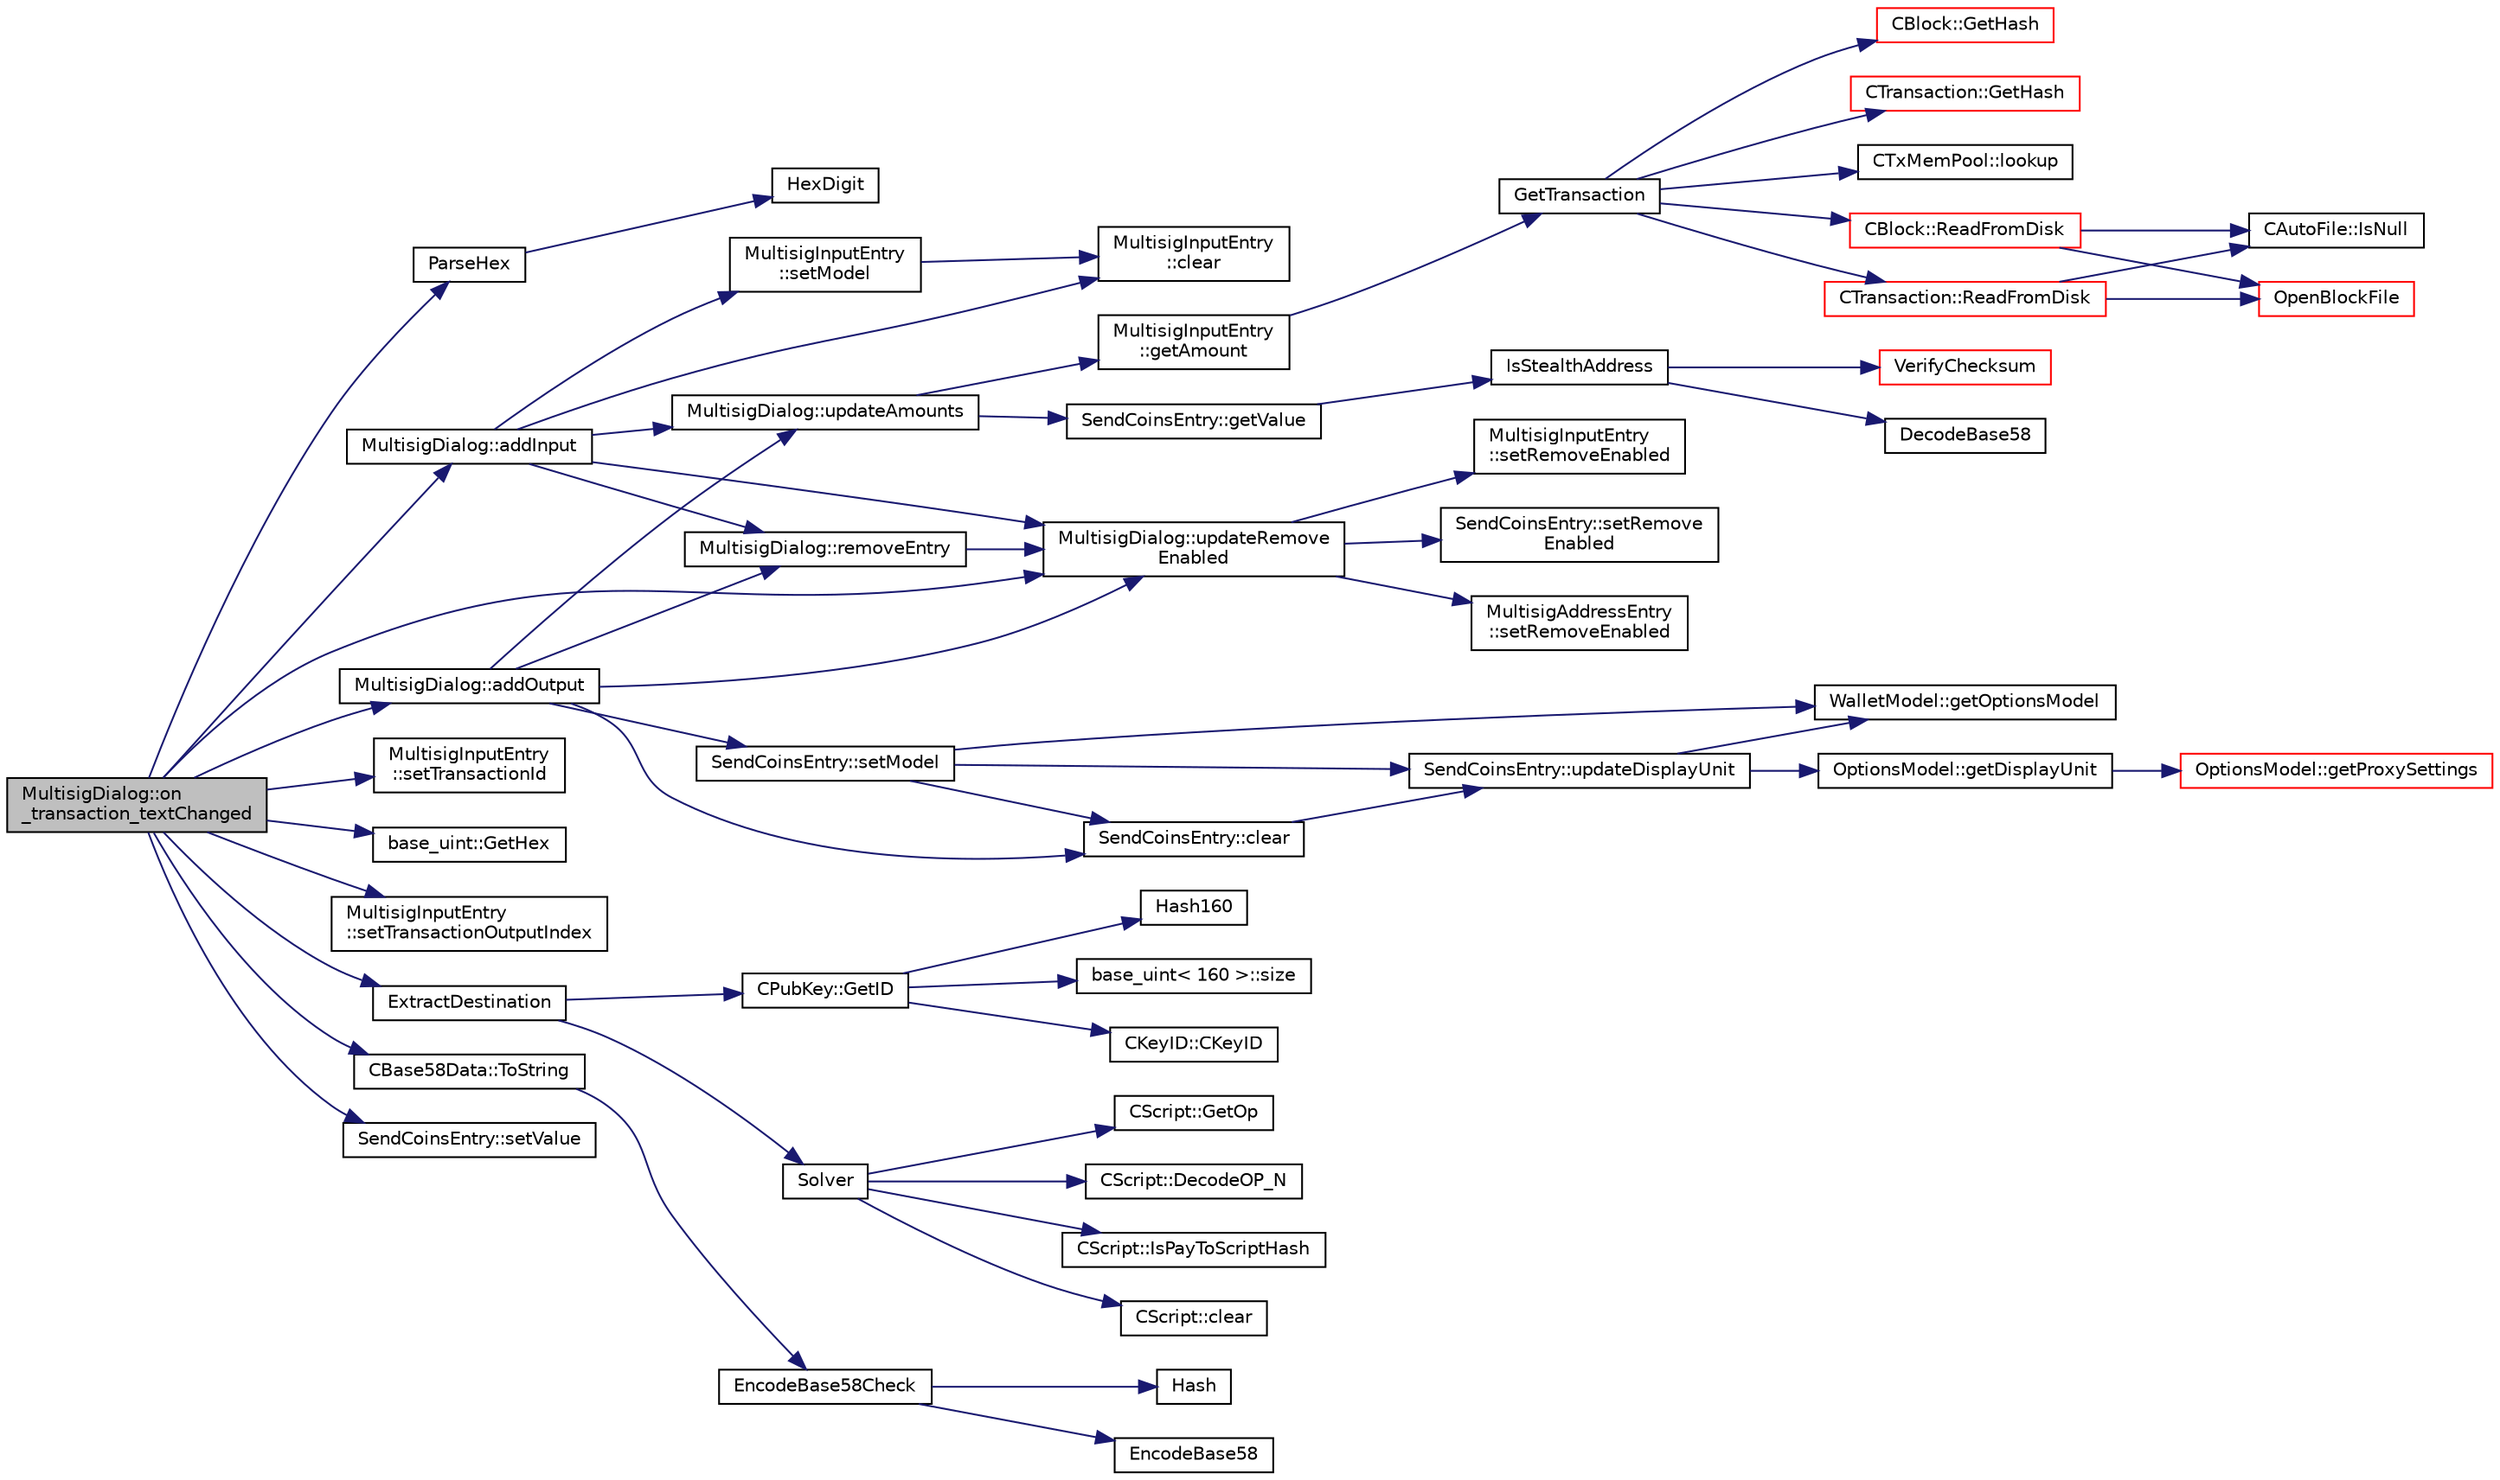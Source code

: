 digraph "MultisigDialog::on_transaction_textChanged"
{
  edge [fontname="Helvetica",fontsize="10",labelfontname="Helvetica",labelfontsize="10"];
  node [fontname="Helvetica",fontsize="10",shape=record];
  rankdir="LR";
  Node561 [label="MultisigDialog::on\l_transaction_textChanged",height=0.2,width=0.4,color="black", fillcolor="grey75", style="filled", fontcolor="black"];
  Node561 -> Node562 [color="midnightblue",fontsize="10",style="solid",fontname="Helvetica"];
  Node562 [label="ParseHex",height=0.2,width=0.4,color="black", fillcolor="white", style="filled",URL="$df/d2d/util_8cpp.html#abea395175fbc4a788ed0f0a41710b8a7"];
  Node562 -> Node563 [color="midnightblue",fontsize="10",style="solid",fontname="Helvetica"];
  Node563 [label="HexDigit",height=0.2,width=0.4,color="black", fillcolor="white", style="filled",URL="$df/d2d/util_8cpp.html#aa59e8a8c5a39cb5041f93bb95dd02119"];
  Node561 -> Node564 [color="midnightblue",fontsize="10",style="solid",fontname="Helvetica"];
  Node564 [label="MultisigDialog::addInput",height=0.2,width=0.4,color="black", fillcolor="white", style="filled",URL="$d4/df4/class_multisig_dialog.html#a52e84a493f932da1e9e40b4c90d4e35a"];
  Node564 -> Node565 [color="midnightblue",fontsize="10",style="solid",fontname="Helvetica"];
  Node565 [label="MultisigInputEntry\l::setModel",height=0.2,width=0.4,color="black", fillcolor="white", style="filled",URL="$d9/d3d/class_multisig_input_entry.html#a2a75533b3c1f80ccde79ea5c31d806a8"];
  Node565 -> Node566 [color="midnightblue",fontsize="10",style="solid",fontname="Helvetica"];
  Node566 [label="MultisigInputEntry\l::clear",height=0.2,width=0.4,color="black", fillcolor="white", style="filled",URL="$d9/d3d/class_multisig_input_entry.html#a4e2c13566a3516c12641e805ed7849f8"];
  Node564 -> Node567 [color="midnightblue",fontsize="10",style="solid",fontname="Helvetica"];
  Node567 [label="MultisigDialog::removeEntry",height=0.2,width=0.4,color="black", fillcolor="white", style="filled",URL="$d4/df4/class_multisig_dialog.html#a6b2655facc9622e9d51508f355f165a2"];
  Node567 -> Node568 [color="midnightblue",fontsize="10",style="solid",fontname="Helvetica"];
  Node568 [label="MultisigDialog::updateRemove\lEnabled",height=0.2,width=0.4,color="black", fillcolor="white", style="filled",URL="$d4/df4/class_multisig_dialog.html#aa55e13d412a57d647f301a0269b11c6c"];
  Node568 -> Node569 [color="midnightblue",fontsize="10",style="solid",fontname="Helvetica"];
  Node569 [label="MultisigAddressEntry\l::setRemoveEnabled",height=0.2,width=0.4,color="black", fillcolor="white", style="filled",URL="$da/d39/class_multisig_address_entry.html#a79381bb67358d5844120953a5889ec22"];
  Node568 -> Node570 [color="midnightblue",fontsize="10",style="solid",fontname="Helvetica"];
  Node570 [label="MultisigInputEntry\l::setRemoveEnabled",height=0.2,width=0.4,color="black", fillcolor="white", style="filled",URL="$d9/d3d/class_multisig_input_entry.html#a5730cbfd36bf7c2535d805bfaff36349"];
  Node568 -> Node571 [color="midnightblue",fontsize="10",style="solid",fontname="Helvetica"];
  Node571 [label="SendCoinsEntry::setRemove\lEnabled",height=0.2,width=0.4,color="black", fillcolor="white", style="filled",URL="$d0/dbc/class_send_coins_entry.html#ab4a8df95b2081b2c7c7cf40bebbcea5c"];
  Node564 -> Node572 [color="midnightblue",fontsize="10",style="solid",fontname="Helvetica"];
  Node572 [label="MultisigDialog::updateAmounts",height=0.2,width=0.4,color="black", fillcolor="white", style="filled",URL="$d4/df4/class_multisig_dialog.html#a379a982d66b016e0e6f43a6d7dc8527a"];
  Node572 -> Node573 [color="midnightblue",fontsize="10",style="solid",fontname="Helvetica"];
  Node573 [label="MultisigInputEntry\l::getAmount",height=0.2,width=0.4,color="black", fillcolor="white", style="filled",URL="$d9/d3d/class_multisig_input_entry.html#a0b0e1379adc39ad68ab4a69b428a58f1"];
  Node573 -> Node574 [color="midnightblue",fontsize="10",style="solid",fontname="Helvetica"];
  Node574 [label="GetTransaction",height=0.2,width=0.4,color="black", fillcolor="white", style="filled",URL="$df/d0a/main_8cpp.html#a7d2a4633e4e0e8e4cb9c881d45a496b5"];
  Node574 -> Node575 [color="midnightblue",fontsize="10",style="solid",fontname="Helvetica"];
  Node575 [label="CTxMemPool::lookup",height=0.2,width=0.4,color="black", fillcolor="white", style="filled",URL="$db/d98/class_c_tx_mem_pool.html#ad6d9966cdeb4b6586f7186e709b4e77e"];
  Node574 -> Node576 [color="midnightblue",fontsize="10",style="solid",fontname="Helvetica"];
  Node576 [label="CTransaction::ReadFromDisk",height=0.2,width=0.4,color="red", fillcolor="white", style="filled",URL="$df/d43/class_c_transaction.html#ad9d526afecbd816c385343f60c5352fd"];
  Node576 -> Node577 [color="midnightblue",fontsize="10",style="solid",fontname="Helvetica"];
  Node577 [label="OpenBlockFile",height=0.2,width=0.4,color="red", fillcolor="white", style="filled",URL="$d4/dbf/main_8h.html#acaa494f20aefb99c5f5f9022a97d0040"];
  Node576 -> Node584 [color="midnightblue",fontsize="10",style="solid",fontname="Helvetica"];
  Node584 [label="CAutoFile::IsNull",height=0.2,width=0.4,color="black", fillcolor="white", style="filled",URL="$df/dc9/class_c_auto_file.html#a7fd47268b6d85a89acafdb73559f8e78",tooltip="Return true if the wrapped FILE* is NULL, false otherwise. "];
  Node574 -> Node592 [color="midnightblue",fontsize="10",style="solid",fontname="Helvetica"];
  Node592 [label="CBlock::ReadFromDisk",height=0.2,width=0.4,color="red", fillcolor="white", style="filled",URL="$d3/d51/class_c_block.html#a77a1b1e9902e1e557d762f5a5f325cd8"];
  Node592 -> Node577 [color="midnightblue",fontsize="10",style="solid",fontname="Helvetica"];
  Node592 -> Node584 [color="midnightblue",fontsize="10",style="solid",fontname="Helvetica"];
  Node574 -> Node595 [color="midnightblue",fontsize="10",style="solid",fontname="Helvetica"];
  Node595 [label="CBlock::GetHash",height=0.2,width=0.4,color="red", fillcolor="white", style="filled",URL="$d3/d51/class_c_block.html#a681acf1fa72ec2ed6c83ea5afc14e0f3"];
  Node574 -> Node598 [color="midnightblue",fontsize="10",style="solid",fontname="Helvetica"];
  Node598 [label="CTransaction::GetHash",height=0.2,width=0.4,color="red", fillcolor="white", style="filled",URL="$df/d43/class_c_transaction.html#a0b46d80e82ca324e82c2ce3fc1492bfa"];
  Node572 -> Node601 [color="midnightblue",fontsize="10",style="solid",fontname="Helvetica"];
  Node601 [label="SendCoinsEntry::getValue",height=0.2,width=0.4,color="black", fillcolor="white", style="filled",URL="$d0/dbc/class_send_coins_entry.html#af36fb0ed9e2e07079c1a982b31e793c8"];
  Node601 -> Node602 [color="midnightblue",fontsize="10",style="solid",fontname="Helvetica"];
  Node602 [label="IsStealthAddress",height=0.2,width=0.4,color="black", fillcolor="white", style="filled",URL="$db/d2d/stealth_8cpp.html#a26c89afcb720e8b1a9c9dadaee26757b"];
  Node602 -> Node603 [color="midnightblue",fontsize="10",style="solid",fontname="Helvetica"];
  Node603 [label="DecodeBase58",height=0.2,width=0.4,color="black", fillcolor="white", style="filled",URL="$db/d9c/base58_8cpp.html#a0f74d1d6e7e982cad4b0e538acea4538",tooltip="Decode a base58-encoded string (psz) into a byte vector (vchRet). "];
  Node602 -> Node604 [color="midnightblue",fontsize="10",style="solid",fontname="Helvetica"];
  Node604 [label="VerifyChecksum",height=0.2,width=0.4,color="red", fillcolor="white", style="filled",URL="$db/d2d/stealth_8cpp.html#a5ff6f6775db5f747f5088c7ef8264b74"];
  Node564 -> Node568 [color="midnightblue",fontsize="10",style="solid",fontname="Helvetica"];
  Node564 -> Node566 [color="midnightblue",fontsize="10",style="solid",fontname="Helvetica"];
  Node561 -> Node606 [color="midnightblue",fontsize="10",style="solid",fontname="Helvetica"];
  Node606 [label="MultisigInputEntry\l::setTransactionId",height=0.2,width=0.4,color="black", fillcolor="white", style="filled",URL="$d9/d3d/class_multisig_input_entry.html#aa2aecdf3d970ab988e60180a48709732"];
  Node561 -> Node607 [color="midnightblue",fontsize="10",style="solid",fontname="Helvetica"];
  Node607 [label="base_uint::GetHex",height=0.2,width=0.4,color="black", fillcolor="white", style="filled",URL="$da/df7/classbase__uint.html#ae5e7b7481de91ebead20eebd5d685441"];
  Node561 -> Node608 [color="midnightblue",fontsize="10",style="solid",fontname="Helvetica"];
  Node608 [label="MultisigInputEntry\l::setTransactionOutputIndex",height=0.2,width=0.4,color="black", fillcolor="white", style="filled",URL="$d9/d3d/class_multisig_input_entry.html#a0b6e350821e14627d2e09937a426aaae"];
  Node561 -> Node609 [color="midnightblue",fontsize="10",style="solid",fontname="Helvetica"];
  Node609 [label="ExtractDestination",height=0.2,width=0.4,color="black", fillcolor="white", style="filled",URL="$dd/d0f/script_8cpp.html#a951f7e601746ae076afdf3169ecca2fc"];
  Node609 -> Node610 [color="midnightblue",fontsize="10",style="solid",fontname="Helvetica"];
  Node610 [label="Solver",height=0.2,width=0.4,color="black", fillcolor="white", style="filled",URL="$dd/d0f/script_8cpp.html#a6ee6be50bff44464e905680c6fcee6dc"];
  Node610 -> Node611 [color="midnightblue",fontsize="10",style="solid",fontname="Helvetica"];
  Node611 [label="CScript::IsPayToScriptHash",height=0.2,width=0.4,color="black", fillcolor="white", style="filled",URL="$d9/d4b/class_c_script.html#a0c3729c606d318923dc06f95d85a0971"];
  Node610 -> Node612 [color="midnightblue",fontsize="10",style="solid",fontname="Helvetica"];
  Node612 [label="CScript::clear",height=0.2,width=0.4,color="black", fillcolor="white", style="filled",URL="$d9/d4b/class_c_script.html#a7b2baf842621f07c4939408acf63377c"];
  Node610 -> Node613 [color="midnightblue",fontsize="10",style="solid",fontname="Helvetica"];
  Node613 [label="CScript::GetOp",height=0.2,width=0.4,color="black", fillcolor="white", style="filled",URL="$d9/d4b/class_c_script.html#a94635ed93d8d244ec3acfa83f9ecfe5f"];
  Node610 -> Node614 [color="midnightblue",fontsize="10",style="solid",fontname="Helvetica"];
  Node614 [label="CScript::DecodeOP_N",height=0.2,width=0.4,color="black", fillcolor="white", style="filled",URL="$d9/d4b/class_c_script.html#a7f975fca06b3e9a17da8ba23c7647e2e"];
  Node609 -> Node615 [color="midnightblue",fontsize="10",style="solid",fontname="Helvetica"];
  Node615 [label="CPubKey::GetID",height=0.2,width=0.4,color="black", fillcolor="white", style="filled",URL="$da/d4e/class_c_pub_key.html#a2675f7e6f72eff68e7a5227289feb021"];
  Node615 -> Node616 [color="midnightblue",fontsize="10",style="solid",fontname="Helvetica"];
  Node616 [label="CKeyID::CKeyID",height=0.2,width=0.4,color="black", fillcolor="white", style="filled",URL="$dd/d88/class_c_key_i_d.html#a01dbd3c37820a2ffe89d106c6a7cf53d"];
  Node615 -> Node617 [color="midnightblue",fontsize="10",style="solid",fontname="Helvetica"];
  Node617 [label="Hash160",height=0.2,width=0.4,color="black", fillcolor="white", style="filled",URL="$db/dfb/hash_8h.html#a4490f70ddae16e9e48460a0416a48a6b"];
  Node615 -> Node618 [color="midnightblue",fontsize="10",style="solid",fontname="Helvetica"];
  Node618 [label="base_uint\< 160 \>::size",height=0.2,width=0.4,color="black", fillcolor="white", style="filled",URL="$da/df7/classbase__uint.html#a1f49b034e686269601ea89b0319b8004"];
  Node561 -> Node619 [color="midnightblue",fontsize="10",style="solid",fontname="Helvetica"];
  Node619 [label="CBase58Data::ToString",height=0.2,width=0.4,color="black", fillcolor="white", style="filled",URL="$d2/d08/class_c_base58_data.html#a7dc91af403ca02694b3247b15604e220"];
  Node619 -> Node620 [color="midnightblue",fontsize="10",style="solid",fontname="Helvetica"];
  Node620 [label="EncodeBase58Check",height=0.2,width=0.4,color="black", fillcolor="white", style="filled",URL="$db/d9c/base58_8cpp.html#ace9a5807ee51604f33044339f073ec76",tooltip="Encode a byte vector into a base58-encoded string, including checksum. "];
  Node620 -> Node597 [color="midnightblue",fontsize="10",style="solid",fontname="Helvetica"];
  Node597 [label="Hash",height=0.2,width=0.4,color="black", fillcolor="white", style="filled",URL="$db/dfb/hash_8h.html#ab3f6c437460137530d86e09c2c102e99"];
  Node620 -> Node621 [color="midnightblue",fontsize="10",style="solid",fontname="Helvetica"];
  Node621 [label="EncodeBase58",height=0.2,width=0.4,color="black", fillcolor="white", style="filled",URL="$db/d9c/base58_8cpp.html#a8d6f0e9d5df175b4966dcede31dc90ad",tooltip="Encode a byte sequence as a base58-encoded string. "];
  Node561 -> Node622 [color="midnightblue",fontsize="10",style="solid",fontname="Helvetica"];
  Node622 [label="MultisigDialog::addOutput",height=0.2,width=0.4,color="black", fillcolor="white", style="filled",URL="$d4/df4/class_multisig_dialog.html#a2fcffef63f71dc0178f4abdc3de2f850"];
  Node622 -> Node623 [color="midnightblue",fontsize="10",style="solid",fontname="Helvetica"];
  Node623 [label="SendCoinsEntry::setModel",height=0.2,width=0.4,color="black", fillcolor="white", style="filled",URL="$d0/dbc/class_send_coins_entry.html#a831f8f9a63acd77b7d66d5393e12310b"];
  Node623 -> Node624 [color="midnightblue",fontsize="10",style="solid",fontname="Helvetica"];
  Node624 [label="WalletModel::getOptionsModel",height=0.2,width=0.4,color="black", fillcolor="white", style="filled",URL="$d4/d27/class_wallet_model.html#a96d53e56b3f8f07537ea2523f7a7d300"];
  Node623 -> Node625 [color="midnightblue",fontsize="10",style="solid",fontname="Helvetica"];
  Node625 [label="SendCoinsEntry::updateDisplayUnit",height=0.2,width=0.4,color="black", fillcolor="white", style="filled",URL="$d0/dbc/class_send_coins_entry.html#a6ff4bd5b370545bcfd6214e866ee33f3"];
  Node625 -> Node624 [color="midnightblue",fontsize="10",style="solid",fontname="Helvetica"];
  Node625 -> Node626 [color="midnightblue",fontsize="10",style="solid",fontname="Helvetica"];
  Node626 [label="OptionsModel::getDisplayUnit",height=0.2,width=0.4,color="black", fillcolor="white", style="filled",URL="$da/d1f/class_options_model.html#a3b6e4d4ef42be3aaba315b8cd14f468e"];
  Node626 -> Node627 [color="midnightblue",fontsize="10",style="solid",fontname="Helvetica"];
  Node627 [label="OptionsModel::getProxySettings",height=0.2,width=0.4,color="red", fillcolor="white", style="filled",URL="$da/d1f/class_options_model.html#a0fa582a801df3753c2c50840c40bb350"];
  Node623 -> Node629 [color="midnightblue",fontsize="10",style="solid",fontname="Helvetica"];
  Node629 [label="SendCoinsEntry::clear",height=0.2,width=0.4,color="black", fillcolor="white", style="filled",URL="$d0/dbc/class_send_coins_entry.html#abff66fcd456c82144e7a2c410f5082ac"];
  Node629 -> Node625 [color="midnightblue",fontsize="10",style="solid",fontname="Helvetica"];
  Node622 -> Node567 [color="midnightblue",fontsize="10",style="solid",fontname="Helvetica"];
  Node622 -> Node572 [color="midnightblue",fontsize="10",style="solid",fontname="Helvetica"];
  Node622 -> Node568 [color="midnightblue",fontsize="10",style="solid",fontname="Helvetica"];
  Node622 -> Node629 [color="midnightblue",fontsize="10",style="solid",fontname="Helvetica"];
  Node561 -> Node630 [color="midnightblue",fontsize="10",style="solid",fontname="Helvetica"];
  Node630 [label="SendCoinsEntry::setValue",height=0.2,width=0.4,color="black", fillcolor="white", style="filled",URL="$d0/dbc/class_send_coins_entry.html#a513dd22231d0d7c2550c5533e9518cf5"];
  Node561 -> Node568 [color="midnightblue",fontsize="10",style="solid",fontname="Helvetica"];
}
